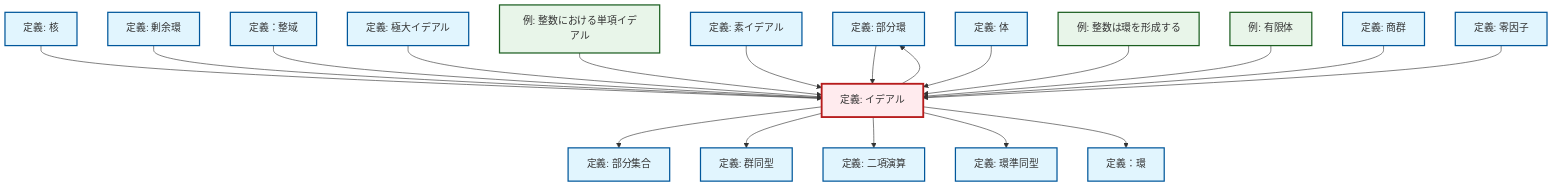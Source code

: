 graph TD
    classDef definition fill:#e1f5fe,stroke:#01579b,stroke-width:2px
    classDef theorem fill:#f3e5f5,stroke:#4a148c,stroke-width:2px
    classDef axiom fill:#fff3e0,stroke:#e65100,stroke-width:2px
    classDef example fill:#e8f5e9,stroke:#1b5e20,stroke-width:2px
    classDef current fill:#ffebee,stroke:#b71c1c,stroke-width:3px
    def-binary-operation["定義: 二項演算"]:::definition
    def-subring["定義: 部分環"]:::definition
    def-zero-divisor["定義: 零因子"]:::definition
    def-subset["定義: 部分集合"]:::definition
    def-kernel["定義: 核"]:::definition
    def-isomorphism["定義: 群同型"]:::definition
    def-maximal-ideal["定義: 極大イデアル"]:::definition
    def-ring-homomorphism["定義: 環準同型"]:::definition
    ex-finite-field["例: 有限体"]:::example
    def-ring["定義：環"]:::definition
    def-integral-domain["定義：整域"]:::definition
    def-quotient-ring["定義: 剰余環"]:::definition
    def-field["定義: 体"]:::definition
    def-quotient-group["定義: 商群"]:::definition
    ex-principal-ideal["例: 整数における単項イデアル"]:::example
    def-prime-ideal["定義: 素イデアル"]:::definition
    ex-integers-ring["例: 整数は環を形成する"]:::example
    def-ideal["定義: イデアル"]:::definition
    def-ideal --> def-subring
    def-ideal --> def-subset
    def-kernel --> def-ideal
    def-ideal --> def-isomorphism
    def-ideal --> def-binary-operation
    def-ideal --> def-ring-homomorphism
    def-subring --> def-ideal
    def-quotient-ring --> def-ideal
    def-integral-domain --> def-ideal
    def-ideal --> def-ring
    def-maximal-ideal --> def-ideal
    ex-principal-ideal --> def-ideal
    def-prime-ideal --> def-ideal
    def-field --> def-ideal
    ex-integers-ring --> def-ideal
    ex-finite-field --> def-ideal
    def-quotient-group --> def-ideal
    def-zero-divisor --> def-ideal
    class def-ideal current